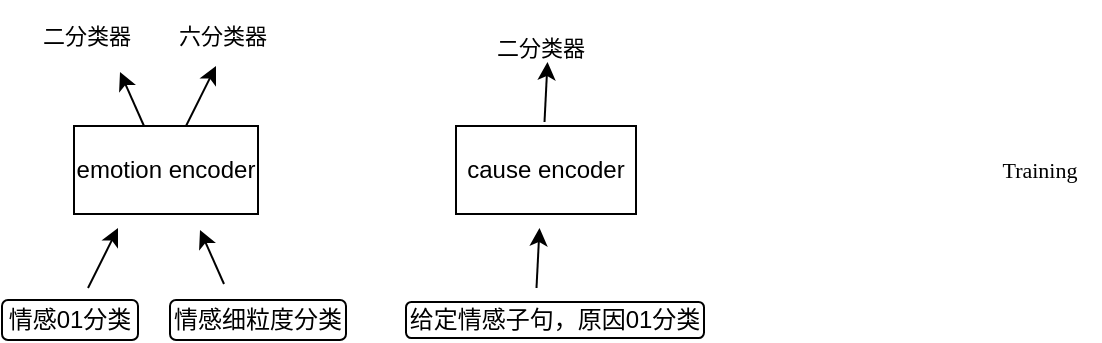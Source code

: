 <mxfile version="20.0.3" type="github">
  <diagram id="pDH4k67YzkjOmIaZroGF" name="Page-1">
    <mxGraphModel dx="713" dy="407" grid="0" gridSize="10" guides="1" tooltips="1" connect="1" arrows="1" fold="1" page="1" pageScale="1" pageWidth="800" pageHeight="800" math="0" shadow="0">
      <root>
        <mxCell id="0" />
        <mxCell id="1" parent="0" />
        <mxCell id="owhHFhgfYCAgF5jEkJHz-1" value="emotion encoder" style="rounded=0;whiteSpace=wrap;html=1;" vertex="1" parent="1">
          <mxGeometry x="48" y="96" width="92" height="44" as="geometry" />
        </mxCell>
        <mxCell id="owhHFhgfYCAgF5jEkJHz-2" value="cause encoder" style="rounded=0;whiteSpace=wrap;html=1;" vertex="1" parent="1">
          <mxGeometry x="239" y="96" width="90" height="44" as="geometry" />
        </mxCell>
        <mxCell id="owhHFhgfYCAgF5jEkJHz-3" value="情感01分类" style="rounded=1;whiteSpace=wrap;html=1;" vertex="1" parent="1">
          <mxGeometry x="12" y="183" width="68" height="20" as="geometry" />
        </mxCell>
        <mxCell id="owhHFhgfYCAgF5jEkJHz-4" value="情感细粒度分类" style="rounded=1;whiteSpace=wrap;html=1;" vertex="1" parent="1">
          <mxGeometry x="96" y="183" width="88" height="20" as="geometry" />
        </mxCell>
        <mxCell id="owhHFhgfYCAgF5jEkJHz-8" value="&lt;p&gt;&lt;font face=&quot;Verdana&quot; style=&quot;font-size: 11px;&quot;&gt;二分类器&lt;/font&gt;&lt;/p&gt;" style="text;html=1;strokeColor=none;fillColor=none;align=center;verticalAlign=middle;whiteSpace=wrap;rounded=0;fontSize=11;" vertex="1" parent="1">
          <mxGeometry x="27.5" y="43" width="52.5" height="15" as="geometry" />
        </mxCell>
        <mxCell id="owhHFhgfYCAgF5jEkJHz-9" value="" style="endArrow=classic;html=1;rounded=0;fontFamily=Verdana;fontSize=11;" edge="1" parent="1">
          <mxGeometry width="50" height="50" relative="1" as="geometry">
            <mxPoint x="279.25" y="177" as="sourcePoint" />
            <mxPoint x="280.75" y="147" as="targetPoint" />
          </mxGeometry>
        </mxCell>
        <mxCell id="owhHFhgfYCAgF5jEkJHz-10" value="" style="endArrow=classic;html=1;rounded=0;fontFamily=Verdana;fontSize=11;" edge="1" parent="1">
          <mxGeometry width="50" height="50" relative="1" as="geometry">
            <mxPoint x="83" y="96" as="sourcePoint" />
            <mxPoint x="71" y="69" as="targetPoint" />
          </mxGeometry>
        </mxCell>
        <mxCell id="owhHFhgfYCAgF5jEkJHz-11" value="&lt;p&gt;&lt;font face=&quot;Verdana&quot; style=&quot;font-size: 11px;&quot;&gt;六分类器&lt;/font&gt;&lt;/p&gt;" style="text;html=1;strokeColor=none;fillColor=none;align=center;verticalAlign=middle;whiteSpace=wrap;rounded=0;fontSize=11;" vertex="1" parent="1">
          <mxGeometry x="96" y="43" width="52.5" height="15" as="geometry" />
        </mxCell>
        <mxCell id="owhHFhgfYCAgF5jEkJHz-12" value="" style="endArrow=classic;html=1;rounded=0;fontFamily=Verdana;fontSize=11;" edge="1" parent="1">
          <mxGeometry width="50" height="50" relative="1" as="geometry">
            <mxPoint x="104" y="96" as="sourcePoint" />
            <mxPoint x="119" y="66" as="targetPoint" />
          </mxGeometry>
        </mxCell>
        <mxCell id="owhHFhgfYCAgF5jEkJHz-13" value="" style="endArrow=classic;html=1;rounded=0;fontFamily=Verdana;fontSize=11;" edge="1" parent="1">
          <mxGeometry width="50" height="50" relative="1" as="geometry">
            <mxPoint x="123" y="175" as="sourcePoint" />
            <mxPoint x="111" y="148" as="targetPoint" />
          </mxGeometry>
        </mxCell>
        <mxCell id="owhHFhgfYCAgF5jEkJHz-14" value="给定情感子句，原因01分类" style="rounded=1;whiteSpace=wrap;html=1;" vertex="1" parent="1">
          <mxGeometry x="214" y="184" width="149" height="18" as="geometry" />
        </mxCell>
        <mxCell id="owhHFhgfYCAgF5jEkJHz-15" value="&lt;p&gt;&lt;font face=&quot;Verdana&quot; style=&quot;font-size: 11px;&quot;&gt;二分类器&lt;/font&gt;&lt;/p&gt;" style="text;html=1;strokeColor=none;fillColor=none;align=center;verticalAlign=middle;whiteSpace=wrap;rounded=0;fontSize=11;" vertex="1" parent="1">
          <mxGeometry x="255" y="49" width="52.5" height="15" as="geometry" />
        </mxCell>
        <mxCell id="owhHFhgfYCAgF5jEkJHz-16" value="" style="endArrow=classic;html=1;rounded=0;fontFamily=Verdana;fontSize=11;" edge="1" parent="1">
          <mxGeometry width="50" height="50" relative="1" as="geometry">
            <mxPoint x="283.25" y="94" as="sourcePoint" />
            <mxPoint x="284.75" y="64" as="targetPoint" />
          </mxGeometry>
        </mxCell>
        <mxCell id="owhHFhgfYCAgF5jEkJHz-17" value="" style="endArrow=classic;html=1;rounded=0;fontFamily=Verdana;fontSize=11;" edge="1" parent="1">
          <mxGeometry width="50" height="50" relative="1" as="geometry">
            <mxPoint x="55" y="177" as="sourcePoint" />
            <mxPoint x="70" y="147" as="targetPoint" />
          </mxGeometry>
        </mxCell>
        <mxCell id="owhHFhgfYCAgF5jEkJHz-18" value="Training" style="text;html=1;strokeColor=none;fillColor=none;align=center;verticalAlign=middle;whiteSpace=wrap;rounded=0;fontFamily=Verdana;fontSize=11;" vertex="1" parent="1">
          <mxGeometry x="501" y="103" width="60" height="30" as="geometry" />
        </mxCell>
      </root>
    </mxGraphModel>
  </diagram>
</mxfile>
